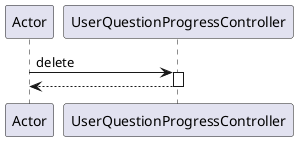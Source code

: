@startuml
participant Actor
Actor -> UserQuestionProgressController : delete
activate UserQuestionProgressController
return
@enduml